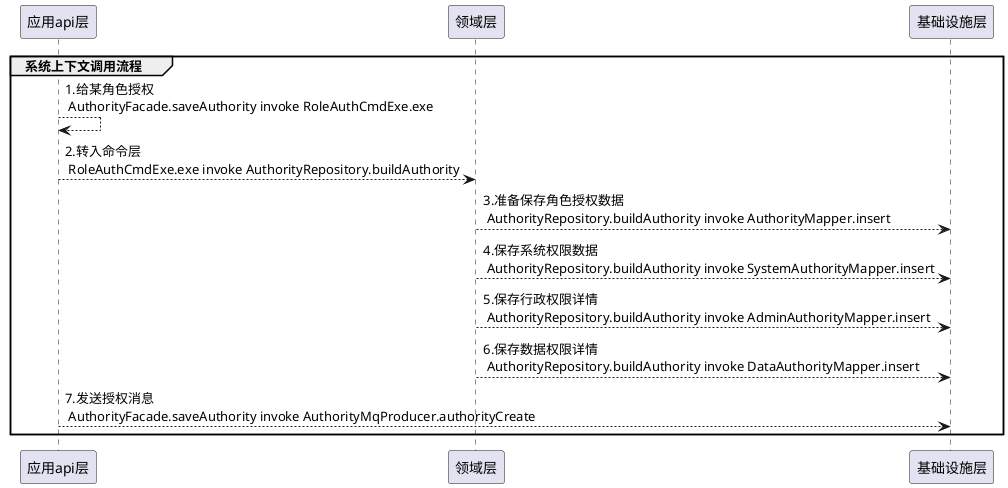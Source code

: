 @startuml

participant  应用api层 as  app
participant  领域层 as  domain
participant  基础设施层 as  infrast
group 系统上下文调用流程
app --> app: 1.给某角色授权\n AuthorityFacade.saveAuthority invoke RoleAuthCmdExe.exe
app --> domain:2.转入命令层\n RoleAuthCmdExe.exe invoke AuthorityRepository.buildAuthority
domain --> infrast:3.准备保存角色授权数据\n AuthorityRepository.buildAuthority invoke AuthorityMapper.insert
domain --> infrast:4.保存系统权限数据\n AuthorityRepository.buildAuthority invoke SystemAuthorityMapper.insert
domain --> infrast:5.保存行政权限详情\n AuthorityRepository.buildAuthority invoke AdminAuthorityMapper.insert
domain --> infrast:6.保存数据权限详情\n AuthorityRepository.buildAuthority invoke DataAuthorityMapper.insert
app --> infrast:7.发送授权消息\n AuthorityFacade.saveAuthority invoke AuthorityMqProducer.authorityCreate

end

@enduml